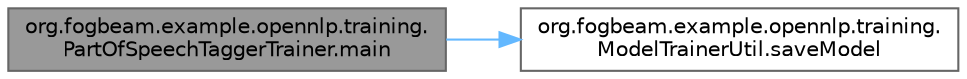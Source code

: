 digraph "org.fogbeam.example.opennlp.training.PartOfSpeechTaggerTrainer.main"
{
 // LATEX_PDF_SIZE
  bgcolor="transparent";
  edge [fontname=Helvetica,fontsize=10,labelfontname=Helvetica,labelfontsize=10];
  node [fontname=Helvetica,fontsize=10,shape=box,height=0.2,width=0.4];
  rankdir="LR";
  Node1 [id="Node000001",label="org.fogbeam.example.opennlp.training.\lPartOfSpeechTaggerTrainer.main",height=0.2,width=0.4,color="gray40", fillcolor="grey60", style="filled", fontcolor="black",tooltip=" "];
  Node1 -> Node2 [id="edge1_Node000001_Node000002",color="steelblue1",style="solid",tooltip=" "];
  Node2 [id="Node000002",label="org.fogbeam.example.opennlp.training.\lModelTrainerUtil.saveModel",height=0.2,width=0.4,color="grey40", fillcolor="white", style="filled",URL="$classorg_1_1fogbeam_1_1example_1_1opennlp_1_1training_1_1_model_trainer_util.html#a178cfc119182a4ae605313ef5c1edf74",tooltip=" "];
}
